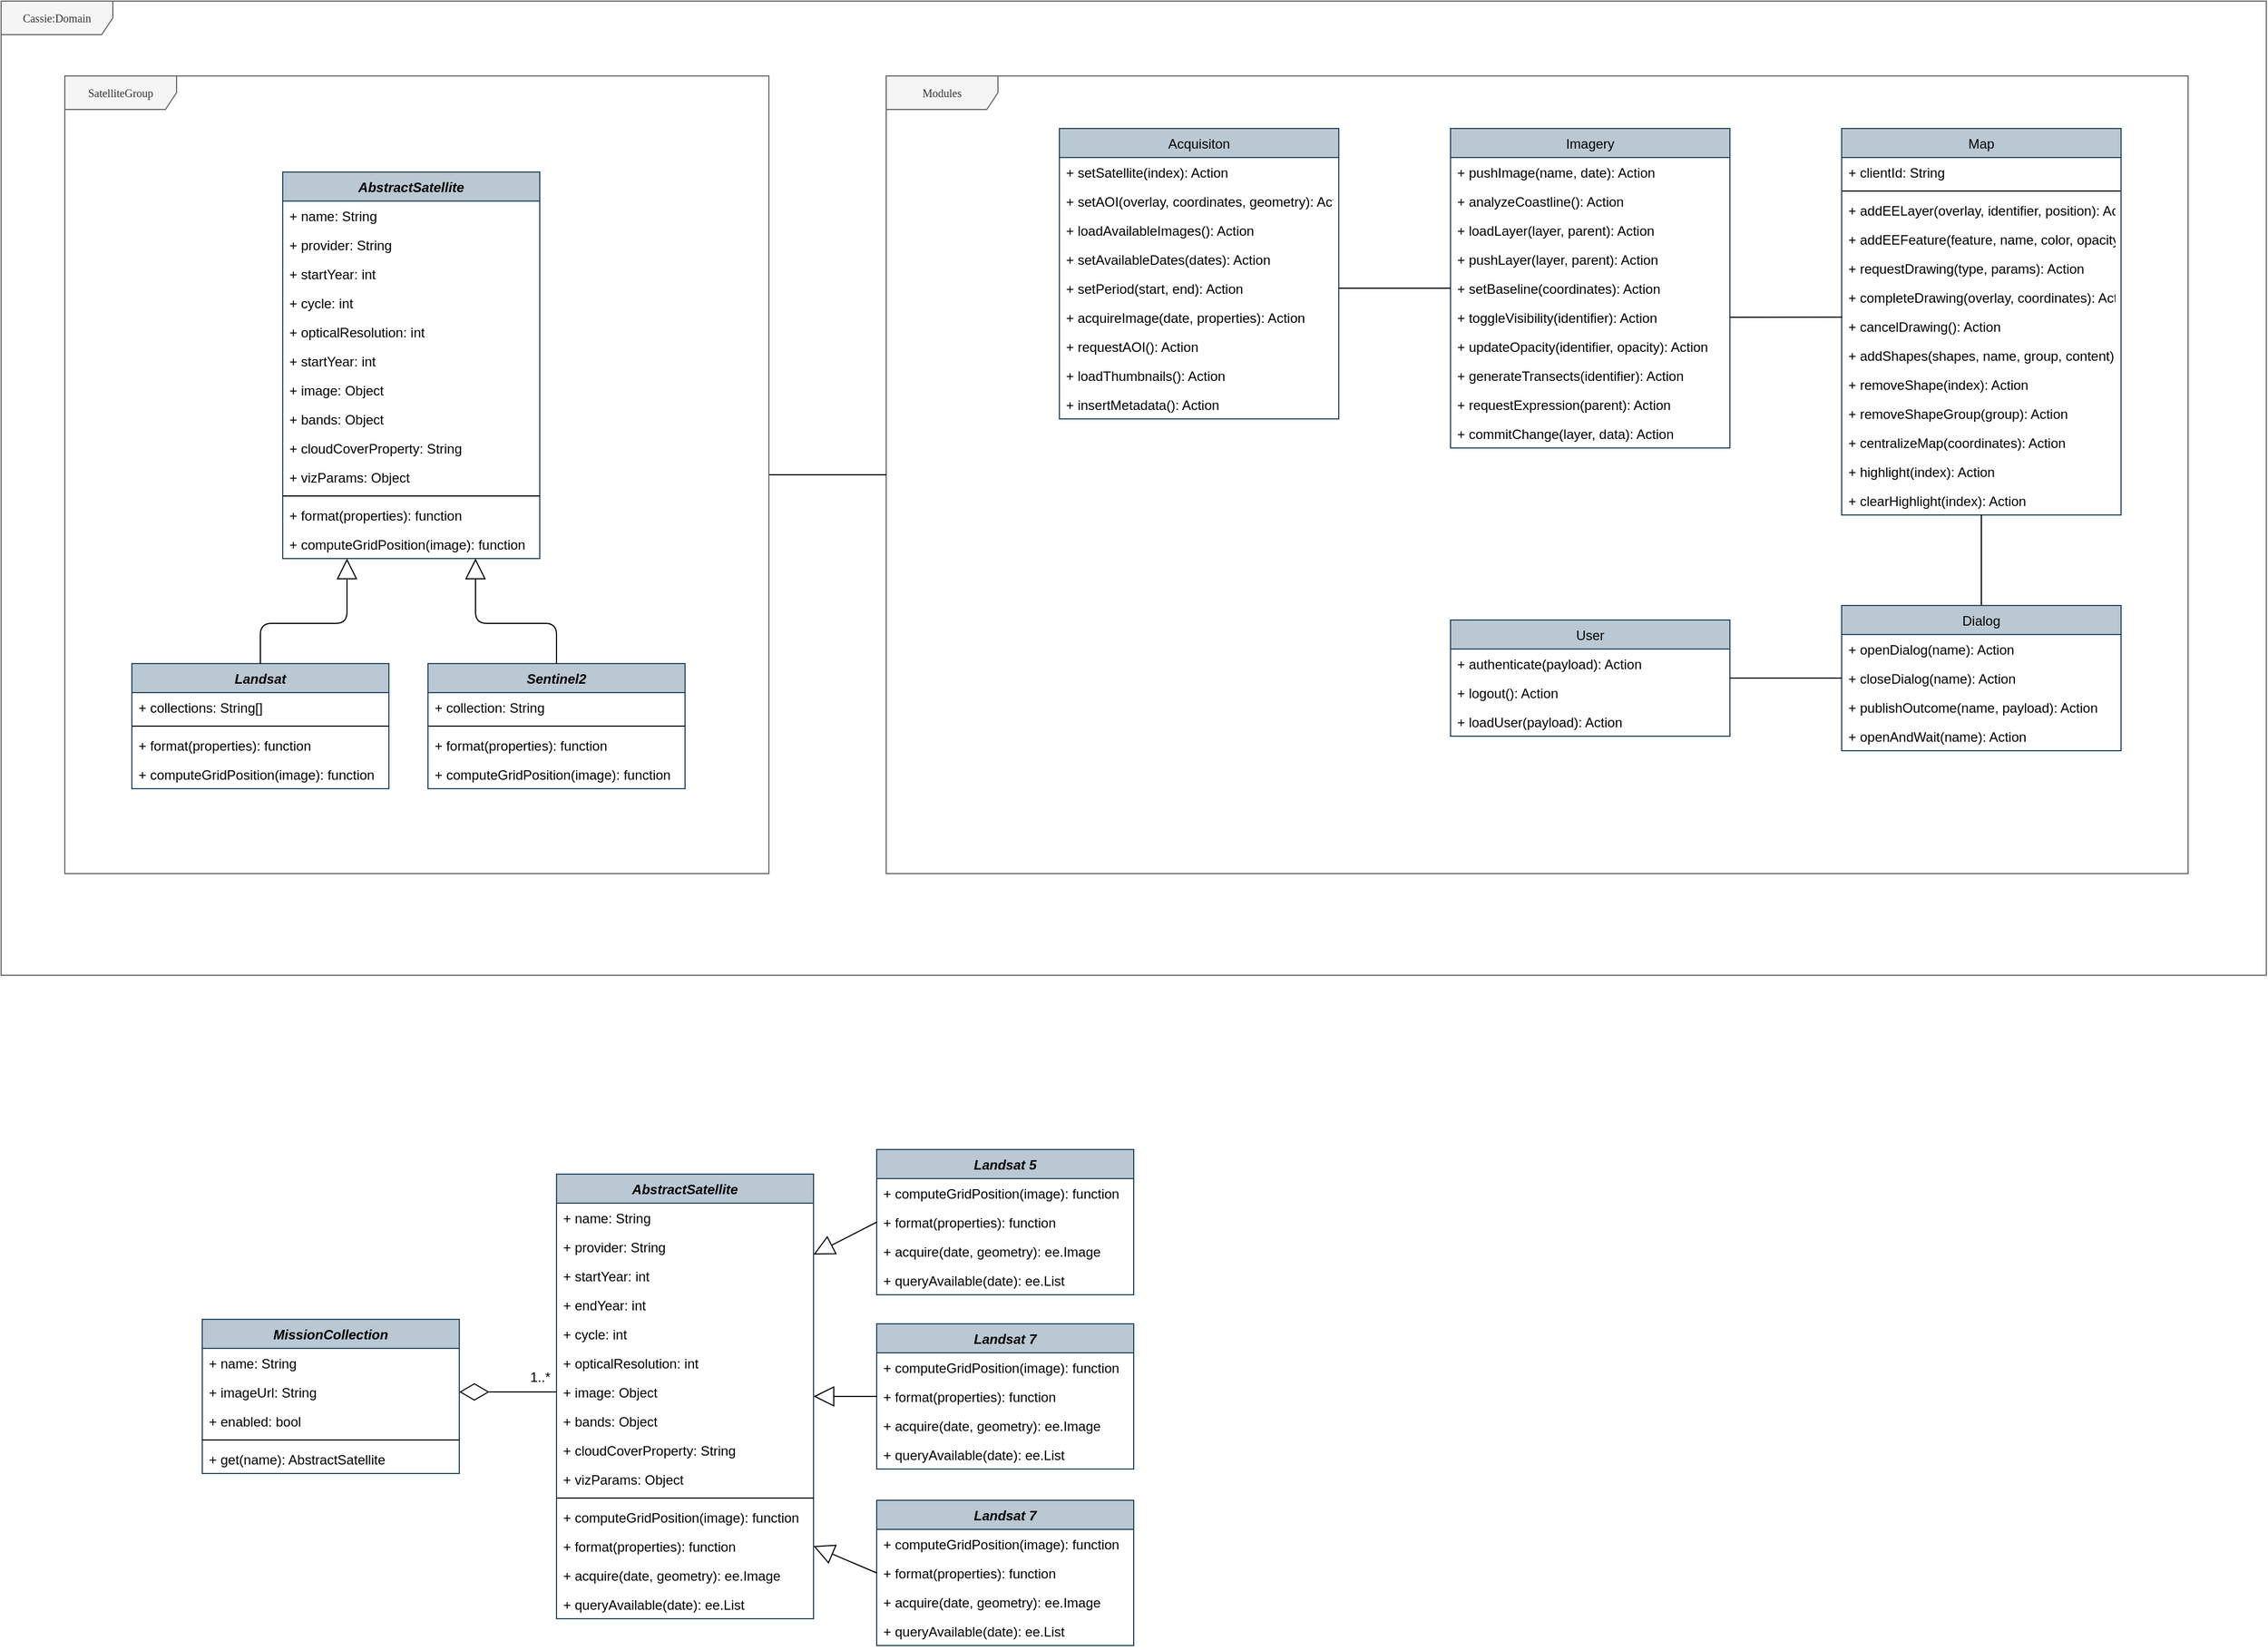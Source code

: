 <mxfile version="12.3.3" type="device" pages="1"><diagram name="uml-domain" id="c4acf3e9-155e-7222-9cf6-157b1a14988f"><mxGraphModel dx="-180" dy="1270" grid="1" gridSize="10" guides="1" tooltips="1" connect="1" arrows="1" fold="1" page="1" pageScale="1" pageWidth="850" pageHeight="1100" background="#ffffff" math="0" shadow="0"><root><mxCell id="0"/><mxCell id="1" parent="0"/><mxCell id="HYI2jLjTxp9e-3nS4JoT-116" value="Cassie:Domain" style="shape=umlFrame;whiteSpace=wrap;html=1;rounded=0;shadow=0;comic=0;labelBackgroundColor=none;strokeColor=#666666;strokeWidth=1;fillColor=#f5f5f5;fontFamily=Verdana;fontSize=10;align=center;width=100;height=30;fontColor=#333333;" parent="1" vertex="1"><mxGeometry x="2580" y="38" width="2027" height="872" as="geometry"/></mxCell><mxCell id="HYI2jLjTxp9e-3nS4JoT-108" value="Modules" style="shape=umlFrame;whiteSpace=wrap;html=1;rounded=0;shadow=0;comic=0;labelBackgroundColor=none;strokeColor=#666666;strokeWidth=1;fillColor=#f5f5f5;fontFamily=Verdana;fontSize=10;fontColor=#333333;align=center;width=100;height=30;" parent="1" vertex="1"><mxGeometry x="3372" y="105" width="1165" height="714" as="geometry"/></mxCell><mxCell id="HYI2jLjTxp9e-3nS4JoT-114" style="edgeStyle=none;rounded=0;orthogonalLoop=1;jettySize=auto;html=1;endArrow=none;endFill=0;" parent="1" source="17acba5748e5396b-1" target="HYI2jLjTxp9e-3nS4JoT-108" edge="1"><mxGeometry relative="1" as="geometry"/></mxCell><mxCell id="17acba5748e5396b-1" value="SatelliteGroup" style="shape=umlFrame;whiteSpace=wrap;html=1;rounded=0;shadow=0;comic=0;labelBackgroundColor=none;strokeColor=#666666;strokeWidth=1;fillColor=#f5f5f5;fontFamily=Verdana;fontSize=10;fontColor=#333333;align=center;width=100;height=30;" parent="1" vertex="1"><mxGeometry x="2637" y="105" width="630" height="714" as="geometry"/></mxCell><mxCell id="HYI2jLjTxp9e-3nS4JoT-1" value="AbstractSatellite" style="swimlane;fontStyle=3;align=center;verticalAlign=top;childLayout=stackLayout;horizontal=1;startSize=26;horizontalStack=0;resizeParent=1;resizeParentMax=0;resizeLast=0;collapsible=1;marginBottom=0;fillColor=#bac8d3;strokeColor=#23445d;" parent="1" vertex="1"><mxGeometry x="2832" y="191" width="230" height="346" as="geometry"/></mxCell><mxCell id="HYI2jLjTxp9e-3nS4JoT-2" value="+ name: String" style="text;strokeColor=none;fillColor=none;align=left;verticalAlign=top;spacingLeft=4;spacingRight=4;overflow=hidden;rotatable=0;points=[[0,0.5],[1,0.5]];portConstraint=eastwest;" parent="HYI2jLjTxp9e-3nS4JoT-1" vertex="1"><mxGeometry y="26" width="230" height="26" as="geometry"/></mxCell><mxCell id="HYI2jLjTxp9e-3nS4JoT-6" value="+ provider: String" style="text;strokeColor=none;fillColor=none;align=left;verticalAlign=top;spacingLeft=4;spacingRight=4;overflow=hidden;rotatable=0;points=[[0,0.5],[1,0.5]];portConstraint=eastwest;" parent="HYI2jLjTxp9e-3nS4JoT-1" vertex="1"><mxGeometry y="52" width="230" height="26" as="geometry"/></mxCell><mxCell id="HYI2jLjTxp9e-3nS4JoT-10" value="+ startYear: int" style="text;strokeColor=none;fillColor=none;align=left;verticalAlign=top;spacingLeft=4;spacingRight=4;overflow=hidden;rotatable=0;points=[[0,0.5],[1,0.5]];portConstraint=eastwest;" parent="HYI2jLjTxp9e-3nS4JoT-1" vertex="1"><mxGeometry y="78" width="230" height="26" as="geometry"/></mxCell><mxCell id="HYI2jLjTxp9e-3nS4JoT-8" value="+ cycle: int" style="text;strokeColor=none;fillColor=none;align=left;verticalAlign=top;spacingLeft=4;spacingRight=4;overflow=hidden;rotatable=0;points=[[0,0.5],[1,0.5]];portConstraint=eastwest;" parent="HYI2jLjTxp9e-3nS4JoT-1" vertex="1"><mxGeometry y="104" width="230" height="26" as="geometry"/></mxCell><mxCell id="HYI2jLjTxp9e-3nS4JoT-9" value="+ opticalResolution: int" style="text;strokeColor=none;fillColor=none;align=left;verticalAlign=top;spacingLeft=4;spacingRight=4;overflow=hidden;rotatable=0;points=[[0,0.5],[1,0.5]];portConstraint=eastwest;" parent="HYI2jLjTxp9e-3nS4JoT-1" vertex="1"><mxGeometry y="130" width="230" height="26" as="geometry"/></mxCell><mxCell id="HYI2jLjTxp9e-3nS4JoT-11" value="+ startYear: int" style="text;strokeColor=none;fillColor=none;align=left;verticalAlign=top;spacingLeft=4;spacingRight=4;overflow=hidden;rotatable=0;points=[[0,0.5],[1,0.5]];portConstraint=eastwest;" parent="HYI2jLjTxp9e-3nS4JoT-1" vertex="1"><mxGeometry y="156" width="230" height="26" as="geometry"/></mxCell><mxCell id="HYI2jLjTxp9e-3nS4JoT-12" value="+ image: Object" style="text;strokeColor=none;fillColor=none;align=left;verticalAlign=top;spacingLeft=4;spacingRight=4;overflow=hidden;rotatable=0;points=[[0,0.5],[1,0.5]];portConstraint=eastwest;" parent="HYI2jLjTxp9e-3nS4JoT-1" vertex="1"><mxGeometry y="182" width="230" height="26" as="geometry"/></mxCell><mxCell id="HYI2jLjTxp9e-3nS4JoT-13" value="+ bands: Object" style="text;strokeColor=none;fillColor=none;align=left;verticalAlign=top;spacingLeft=4;spacingRight=4;overflow=hidden;rotatable=0;points=[[0,0.5],[1,0.5]];portConstraint=eastwest;" parent="HYI2jLjTxp9e-3nS4JoT-1" vertex="1"><mxGeometry y="208" width="230" height="26" as="geometry"/></mxCell><mxCell id="HYI2jLjTxp9e-3nS4JoT-14" value="+ cloudCoverProperty: String" style="text;strokeColor=none;fillColor=none;align=left;verticalAlign=top;spacingLeft=4;spacingRight=4;overflow=hidden;rotatable=0;points=[[0,0.5],[1,0.5]];portConstraint=eastwest;" parent="HYI2jLjTxp9e-3nS4JoT-1" vertex="1"><mxGeometry y="234" width="230" height="26" as="geometry"/></mxCell><mxCell id="HYI2jLjTxp9e-3nS4JoT-15" value="+ vizParams: Object" style="text;strokeColor=none;fillColor=none;align=left;verticalAlign=top;spacingLeft=4;spacingRight=4;overflow=hidden;rotatable=0;points=[[0,0.5],[1,0.5]];portConstraint=eastwest;" parent="HYI2jLjTxp9e-3nS4JoT-1" vertex="1"><mxGeometry y="260" width="230" height="26" as="geometry"/></mxCell><mxCell id="HYI2jLjTxp9e-3nS4JoT-29" value="" style="line;strokeWidth=1;fillColor=none;align=left;verticalAlign=middle;spacingTop=-1;spacingLeft=3;spacingRight=3;rotatable=0;labelPosition=right;points=[];portConstraint=eastwest;" parent="HYI2jLjTxp9e-3nS4JoT-1" vertex="1"><mxGeometry y="286" width="230" height="8" as="geometry"/></mxCell><mxCell id="HYI2jLjTxp9e-3nS4JoT-30" value="+ format(properties): function" style="text;strokeColor=none;fillColor=none;align=left;verticalAlign=top;spacingLeft=4;spacingRight=4;overflow=hidden;rotatable=0;points=[[0,0.5],[1,0.5]];portConstraint=eastwest;" parent="HYI2jLjTxp9e-3nS4JoT-1" vertex="1"><mxGeometry y="294" width="230" height="26" as="geometry"/></mxCell><mxCell id="HYI2jLjTxp9e-3nS4JoT-31" value="+ computeGridPosition(image): function" style="text;strokeColor=none;fillColor=none;align=left;verticalAlign=top;spacingLeft=4;spacingRight=4;overflow=hidden;rotatable=0;points=[[0,0.5],[1,0.5]];portConstraint=eastwest;" parent="HYI2jLjTxp9e-3nS4JoT-1" vertex="1"><mxGeometry y="320" width="230" height="26" as="geometry"/></mxCell><mxCell id="HYI2jLjTxp9e-3nS4JoT-32" value="Sentinel2" style="swimlane;fontStyle=3;align=center;verticalAlign=top;childLayout=stackLayout;horizontal=1;startSize=26;horizontalStack=0;resizeParent=1;resizeParentMax=0;resizeLast=0;collapsible=1;marginBottom=0;fillColor=#bac8d3;strokeColor=#23445d;" parent="1" vertex="1"><mxGeometry x="2962" y="631" width="230" height="112" as="geometry"/></mxCell><mxCell id="HYI2jLjTxp9e-3nS4JoT-33" value="+ collection: String" style="text;strokeColor=none;fillColor=none;align=left;verticalAlign=top;spacingLeft=4;spacingRight=4;overflow=hidden;rotatable=0;points=[[0,0.5],[1,0.5]];portConstraint=eastwest;" parent="HYI2jLjTxp9e-3nS4JoT-32" vertex="1"><mxGeometry y="26" width="230" height="26" as="geometry"/></mxCell><mxCell id="HYI2jLjTxp9e-3nS4JoT-43" value="" style="line;strokeWidth=1;fillColor=none;align=left;verticalAlign=middle;spacingTop=-1;spacingLeft=3;spacingRight=3;rotatable=0;labelPosition=right;points=[];portConstraint=eastwest;" parent="HYI2jLjTxp9e-3nS4JoT-32" vertex="1"><mxGeometry y="52" width="230" height="8" as="geometry"/></mxCell><mxCell id="HYI2jLjTxp9e-3nS4JoT-44" value="+ format(properties): function" style="text;strokeColor=none;fillColor=none;align=left;verticalAlign=top;spacingLeft=4;spacingRight=4;overflow=hidden;rotatable=0;points=[[0,0.5],[1,0.5]];portConstraint=eastwest;" parent="HYI2jLjTxp9e-3nS4JoT-32" vertex="1"><mxGeometry y="60" width="230" height="26" as="geometry"/></mxCell><mxCell id="HYI2jLjTxp9e-3nS4JoT-45" value="+ computeGridPosition(image): function" style="text;strokeColor=none;fillColor=none;align=left;verticalAlign=top;spacingLeft=4;spacingRight=4;overflow=hidden;rotatable=0;points=[[0,0.5],[1,0.5]];portConstraint=eastwest;" parent="HYI2jLjTxp9e-3nS4JoT-32" vertex="1"><mxGeometry y="86" width="230" height="26" as="geometry"/></mxCell><mxCell id="HYI2jLjTxp9e-3nS4JoT-46" value="Landsat" style="swimlane;fontStyle=3;align=center;verticalAlign=top;childLayout=stackLayout;horizontal=1;startSize=26;horizontalStack=0;resizeParent=1;resizeParentMax=0;resizeLast=0;collapsible=1;marginBottom=0;fillColor=#bac8d3;strokeColor=#23445d;" parent="1" vertex="1"><mxGeometry x="2697" y="631" width="230" height="112" as="geometry"/></mxCell><mxCell id="HYI2jLjTxp9e-3nS4JoT-47" value="+ collections: String[]" style="text;strokeColor=none;fillColor=none;align=left;verticalAlign=top;spacingLeft=4;spacingRight=4;overflow=hidden;rotatable=0;points=[[0,0.5],[1,0.5]];portConstraint=eastwest;" parent="HYI2jLjTxp9e-3nS4JoT-46" vertex="1"><mxGeometry y="26" width="230" height="26" as="geometry"/></mxCell><mxCell id="HYI2jLjTxp9e-3nS4JoT-48" value="" style="line;strokeWidth=1;fillColor=none;align=left;verticalAlign=middle;spacingTop=-1;spacingLeft=3;spacingRight=3;rotatable=0;labelPosition=right;points=[];portConstraint=eastwest;" parent="HYI2jLjTxp9e-3nS4JoT-46" vertex="1"><mxGeometry y="52" width="230" height="8" as="geometry"/></mxCell><mxCell id="HYI2jLjTxp9e-3nS4JoT-49" value="+ format(properties): function" style="text;strokeColor=none;fillColor=none;align=left;verticalAlign=top;spacingLeft=4;spacingRight=4;overflow=hidden;rotatable=0;points=[[0,0.5],[1,0.5]];portConstraint=eastwest;" parent="HYI2jLjTxp9e-3nS4JoT-46" vertex="1"><mxGeometry y="60" width="230" height="26" as="geometry"/></mxCell><mxCell id="HYI2jLjTxp9e-3nS4JoT-50" value="+ computeGridPosition(image): function" style="text;strokeColor=none;fillColor=none;align=left;verticalAlign=top;spacingLeft=4;spacingRight=4;overflow=hidden;rotatable=0;points=[[0,0.5],[1,0.5]];portConstraint=eastwest;" parent="HYI2jLjTxp9e-3nS4JoT-46" vertex="1"><mxGeometry y="86" width="230" height="26" as="geometry"/></mxCell><mxCell id="HYI2jLjTxp9e-3nS4JoT-52" value="" style="endArrow=block;endSize=16;endFill=0;html=1;exitX=0.5;exitY=0;exitDx=0;exitDy=0;entryX=0.25;entryY=1;entryDx=0;entryDy=0;edgeStyle=orthogonalEdgeStyle;" parent="1" source="HYI2jLjTxp9e-3nS4JoT-46" target="HYI2jLjTxp9e-3nS4JoT-1" edge="1"><mxGeometry width="160" relative="1" as="geometry"><mxPoint x="2832" y="589.5" as="sourcePoint"/><mxPoint x="2902" y="555" as="targetPoint"/><Array as="points"><mxPoint x="2812" y="595"/><mxPoint x="2889" y="595"/></Array></mxGeometry></mxCell><mxCell id="HYI2jLjTxp9e-3nS4JoT-53" value="" style="endArrow=block;endSize=16;endFill=0;html=1;edgeStyle=orthogonalEdgeStyle;exitX=0.5;exitY=0;exitDx=0;exitDy=0;entryX=0.75;entryY=1;entryDx=0;entryDy=0;" parent="1" source="HYI2jLjTxp9e-3nS4JoT-32" target="HYI2jLjTxp9e-3nS4JoT-1" edge="1"><mxGeometry width="160" relative="1" as="geometry"><mxPoint x="3052.19" y="630.569" as="sourcePoint"/><mxPoint x="2992" y="545" as="targetPoint"/><Array as="points"><mxPoint x="3077" y="595"/><mxPoint x="3005" y="595"/></Array></mxGeometry></mxCell><mxCell id="HYI2jLjTxp9e-3nS4JoT-54" value="Acquisiton" style="swimlane;fontStyle=0;childLayout=stackLayout;horizontal=1;startSize=26;fillColor=#bac8d3;horizontalStack=0;resizeParent=1;resizeParentMax=0;resizeLast=0;collapsible=1;marginBottom=0;strokeColor=#23445d;" parent="1" vertex="1"><mxGeometry x="3527" y="152" width="250" height="260" as="geometry"/></mxCell><mxCell id="HYI2jLjTxp9e-3nS4JoT-55" value="+ setSatellite(index): Action" style="text;strokeColor=none;fillColor=none;align=left;verticalAlign=top;spacingLeft=4;spacingRight=4;overflow=hidden;rotatable=0;points=[[0,0.5],[1,0.5]];portConstraint=eastwest;" parent="HYI2jLjTxp9e-3nS4JoT-54" vertex="1"><mxGeometry y="26" width="250" height="26" as="geometry"/></mxCell><mxCell id="HYI2jLjTxp9e-3nS4JoT-58" value="+ setAOI(overlay, coordinates, geometry): Action" style="text;strokeColor=none;fillColor=none;align=left;verticalAlign=top;spacingLeft=4;spacingRight=4;overflow=hidden;rotatable=0;points=[[0,0.5],[1,0.5]];portConstraint=eastwest;" parent="HYI2jLjTxp9e-3nS4JoT-54" vertex="1"><mxGeometry y="52" width="250" height="26" as="geometry"/></mxCell><mxCell id="HYI2jLjTxp9e-3nS4JoT-59" value="+ loadAvailableImages(): Action" style="text;strokeColor=none;fillColor=none;align=left;verticalAlign=top;spacingLeft=4;spacingRight=4;overflow=hidden;rotatable=0;points=[[0,0.5],[1,0.5]];portConstraint=eastwest;" parent="HYI2jLjTxp9e-3nS4JoT-54" vertex="1"><mxGeometry y="78" width="250" height="26" as="geometry"/></mxCell><mxCell id="HYI2jLjTxp9e-3nS4JoT-60" value="+ setAvailableDates(dates): Action" style="text;strokeColor=none;fillColor=none;align=left;verticalAlign=top;spacingLeft=4;spacingRight=4;overflow=hidden;rotatable=0;points=[[0,0.5],[1,0.5]];portConstraint=eastwest;" parent="HYI2jLjTxp9e-3nS4JoT-54" vertex="1"><mxGeometry y="104" width="250" height="26" as="geometry"/></mxCell><mxCell id="HYI2jLjTxp9e-3nS4JoT-61" value="+ setPeriod(start, end): Action" style="text;strokeColor=none;fillColor=none;align=left;verticalAlign=top;spacingLeft=4;spacingRight=4;overflow=hidden;rotatable=0;points=[[0,0.5],[1,0.5]];portConstraint=eastwest;" parent="HYI2jLjTxp9e-3nS4JoT-54" vertex="1"><mxGeometry y="130" width="250" height="26" as="geometry"/></mxCell><mxCell id="HYI2jLjTxp9e-3nS4JoT-62" value="+ acquireImage(date, properties): Action" style="text;strokeColor=none;fillColor=none;align=left;verticalAlign=top;spacingLeft=4;spacingRight=4;overflow=hidden;rotatable=0;points=[[0,0.5],[1,0.5]];portConstraint=eastwest;" parent="HYI2jLjTxp9e-3nS4JoT-54" vertex="1"><mxGeometry y="156" width="250" height="26" as="geometry"/></mxCell><mxCell id="HYI2jLjTxp9e-3nS4JoT-63" value="+ requestAOI(): Action" style="text;strokeColor=none;fillColor=none;align=left;verticalAlign=top;spacingLeft=4;spacingRight=4;overflow=hidden;rotatable=0;points=[[0,0.5],[1,0.5]];portConstraint=eastwest;" parent="HYI2jLjTxp9e-3nS4JoT-54" vertex="1"><mxGeometry y="182" width="250" height="26" as="geometry"/></mxCell><mxCell id="HYI2jLjTxp9e-3nS4JoT-64" value="+ loadThumbnails(): Action" style="text;strokeColor=none;fillColor=none;align=left;verticalAlign=top;spacingLeft=4;spacingRight=4;overflow=hidden;rotatable=0;points=[[0,0.5],[1,0.5]];portConstraint=eastwest;" parent="HYI2jLjTxp9e-3nS4JoT-54" vertex="1"><mxGeometry y="208" width="250" height="26" as="geometry"/></mxCell><mxCell id="HYI2jLjTxp9e-3nS4JoT-65" value="+ insertMetadata(): Action" style="text;strokeColor=none;fillColor=none;align=left;verticalAlign=top;spacingLeft=4;spacingRight=4;overflow=hidden;rotatable=0;points=[[0,0.5],[1,0.5]];portConstraint=eastwest;" parent="HYI2jLjTxp9e-3nS4JoT-54" vertex="1"><mxGeometry y="234" width="250" height="26" as="geometry"/></mxCell><mxCell id="HYI2jLjTxp9e-3nS4JoT-66" value="Imagery" style="swimlane;fontStyle=0;childLayout=stackLayout;horizontal=1;startSize=26;fillColor=#bac8d3;horizontalStack=0;resizeParent=1;resizeParentMax=0;resizeLast=0;collapsible=1;marginBottom=0;strokeColor=#23445d;" parent="1" vertex="1"><mxGeometry x="3877" y="152" width="250" height="286" as="geometry"/></mxCell><mxCell id="HYI2jLjTxp9e-3nS4JoT-67" value="+ pushImage(name, date): Action" style="text;strokeColor=none;fillColor=none;align=left;verticalAlign=top;spacingLeft=4;spacingRight=4;overflow=hidden;rotatable=0;points=[[0,0.5],[1,0.5]];portConstraint=eastwest;" parent="HYI2jLjTxp9e-3nS4JoT-66" vertex="1"><mxGeometry y="26" width="250" height="26" as="geometry"/></mxCell><mxCell id="HYI2jLjTxp9e-3nS4JoT-68" value="+ analyzeCoastline(): Action" style="text;strokeColor=none;fillColor=none;align=left;verticalAlign=top;spacingLeft=4;spacingRight=4;overflow=hidden;rotatable=0;points=[[0,0.5],[1,0.5]];portConstraint=eastwest;" parent="HYI2jLjTxp9e-3nS4JoT-66" vertex="1"><mxGeometry y="52" width="250" height="26" as="geometry"/></mxCell><mxCell id="HYI2jLjTxp9e-3nS4JoT-69" value="+ loadLayer(layer, parent): Action" style="text;strokeColor=none;fillColor=none;align=left;verticalAlign=top;spacingLeft=4;spacingRight=4;overflow=hidden;rotatable=0;points=[[0,0.5],[1,0.5]];portConstraint=eastwest;" parent="HYI2jLjTxp9e-3nS4JoT-66" vertex="1"><mxGeometry y="78" width="250" height="26" as="geometry"/></mxCell><mxCell id="HYI2jLjTxp9e-3nS4JoT-70" value="+ pushLayer(layer, parent): Action" style="text;strokeColor=none;fillColor=none;align=left;verticalAlign=top;spacingLeft=4;spacingRight=4;overflow=hidden;rotatable=0;points=[[0,0.5],[1,0.5]];portConstraint=eastwest;" parent="HYI2jLjTxp9e-3nS4JoT-66" vertex="1"><mxGeometry y="104" width="250" height="26" as="geometry"/></mxCell><mxCell id="HYI2jLjTxp9e-3nS4JoT-71" value="+ setBaseline(coordinates): Action" style="text;strokeColor=none;fillColor=none;align=left;verticalAlign=top;spacingLeft=4;spacingRight=4;overflow=hidden;rotatable=0;points=[[0,0.5],[1,0.5]];portConstraint=eastwest;" parent="HYI2jLjTxp9e-3nS4JoT-66" vertex="1"><mxGeometry y="130" width="250" height="26" as="geometry"/></mxCell><mxCell id="HYI2jLjTxp9e-3nS4JoT-72" value="+ toggleVisibility(identifier): Action" style="text;strokeColor=none;fillColor=none;align=left;verticalAlign=top;spacingLeft=4;spacingRight=4;overflow=hidden;rotatable=0;points=[[0,0.5],[1,0.5]];portConstraint=eastwest;" parent="HYI2jLjTxp9e-3nS4JoT-66" vertex="1"><mxGeometry y="156" width="250" height="26" as="geometry"/></mxCell><mxCell id="HYI2jLjTxp9e-3nS4JoT-73" value="+ updateOpacity(identifier, opacity): Action" style="text;strokeColor=none;fillColor=none;align=left;verticalAlign=top;spacingLeft=4;spacingRight=4;overflow=hidden;rotatable=0;points=[[0,0.5],[1,0.5]];portConstraint=eastwest;" parent="HYI2jLjTxp9e-3nS4JoT-66" vertex="1"><mxGeometry y="182" width="250" height="26" as="geometry"/></mxCell><mxCell id="HYI2jLjTxp9e-3nS4JoT-74" value="+ generateTransects(identifier): Action" style="text;strokeColor=none;fillColor=none;align=left;verticalAlign=top;spacingLeft=4;spacingRight=4;overflow=hidden;rotatable=0;points=[[0,0.5],[1,0.5]];portConstraint=eastwest;" parent="HYI2jLjTxp9e-3nS4JoT-66" vertex="1"><mxGeometry y="208" width="250" height="26" as="geometry"/></mxCell><mxCell id="HYI2jLjTxp9e-3nS4JoT-75" value="+ requestExpression(parent): Action" style="text;strokeColor=none;fillColor=none;align=left;verticalAlign=top;spacingLeft=4;spacingRight=4;overflow=hidden;rotatable=0;points=[[0,0.5],[1,0.5]];portConstraint=eastwest;" parent="HYI2jLjTxp9e-3nS4JoT-66" vertex="1"><mxGeometry y="234" width="250" height="26" as="geometry"/></mxCell><mxCell id="HYI2jLjTxp9e-3nS4JoT-76" value="+ commitChange(layer, data): Action" style="text;strokeColor=none;fillColor=none;align=left;verticalAlign=top;spacingLeft=4;spacingRight=4;overflow=hidden;rotatable=0;points=[[0,0.5],[1,0.5]];portConstraint=eastwest;" parent="HYI2jLjTxp9e-3nS4JoT-66" vertex="1"><mxGeometry y="260" width="250" height="26" as="geometry"/></mxCell><mxCell id="HYI2jLjTxp9e-3nS4JoT-78" value="Map" style="swimlane;fontStyle=0;childLayout=stackLayout;horizontal=1;startSize=26;fillColor=#bac8d3;horizontalStack=0;resizeParent=1;resizeParentMax=0;resizeLast=0;collapsible=1;marginBottom=0;strokeColor=#23445d;" parent="1" vertex="1"><mxGeometry x="4227" y="152" width="250" height="346" as="geometry"/></mxCell><mxCell id="HYI2jLjTxp9e-3nS4JoT-90" value="+ clientId: String" style="text;strokeColor=none;fillColor=none;align=left;verticalAlign=top;spacingLeft=4;spacingRight=4;overflow=hidden;rotatable=0;points=[[0,0.5],[1,0.5]];portConstraint=eastwest;" parent="HYI2jLjTxp9e-3nS4JoT-78" vertex="1"><mxGeometry y="26" width="250" height="26" as="geometry"/></mxCell><mxCell id="HYI2jLjTxp9e-3nS4JoT-91" value="" style="line;strokeWidth=1;fillColor=none;align=left;verticalAlign=middle;spacingTop=-1;spacingLeft=3;spacingRight=3;rotatable=0;labelPosition=right;points=[];portConstraint=eastwest;" parent="HYI2jLjTxp9e-3nS4JoT-78" vertex="1"><mxGeometry y="52" width="250" height="8" as="geometry"/></mxCell><mxCell id="HYI2jLjTxp9e-3nS4JoT-79" value="+ addEELayer(overlay, identifier, position): Action" style="text;strokeColor=none;fillColor=none;align=left;verticalAlign=top;spacingLeft=4;spacingRight=4;overflow=hidden;rotatable=0;points=[[0,0.5],[1,0.5]];portConstraint=eastwest;" parent="HYI2jLjTxp9e-3nS4JoT-78" vertex="1"><mxGeometry y="60" width="250" height="26" as="geometry"/></mxCell><mxCell id="HYI2jLjTxp9e-3nS4JoT-80" value="+ addEEFeature(feature, name, color, opacity, group): Action" style="text;strokeColor=none;fillColor=none;align=left;verticalAlign=top;spacingLeft=4;spacingRight=4;overflow=hidden;rotatable=0;points=[[0,0.5],[1,0.5]];portConstraint=eastwest;" parent="HYI2jLjTxp9e-3nS4JoT-78" vertex="1"><mxGeometry y="86" width="250" height="26" as="geometry"/></mxCell><mxCell id="HYI2jLjTxp9e-3nS4JoT-81" value="+ requestDrawing(type, params): Action" style="text;strokeColor=none;fillColor=none;align=left;verticalAlign=top;spacingLeft=4;spacingRight=4;overflow=hidden;rotatable=0;points=[[0,0.5],[1,0.5]];portConstraint=eastwest;" parent="HYI2jLjTxp9e-3nS4JoT-78" vertex="1"><mxGeometry y="112" width="250" height="26" as="geometry"/></mxCell><mxCell id="HYI2jLjTxp9e-3nS4JoT-82" value="+ completeDrawing(overlay, coordinates): Action" style="text;strokeColor=none;fillColor=none;align=left;verticalAlign=top;spacingLeft=4;spacingRight=4;overflow=hidden;rotatable=0;points=[[0,0.5],[1,0.5]];portConstraint=eastwest;" parent="HYI2jLjTxp9e-3nS4JoT-78" vertex="1"><mxGeometry y="138" width="250" height="26" as="geometry"/></mxCell><mxCell id="HYI2jLjTxp9e-3nS4JoT-83" value="+ cancelDrawing(): Action" style="text;strokeColor=none;fillColor=none;align=left;verticalAlign=top;spacingLeft=4;spacingRight=4;overflow=hidden;rotatable=0;points=[[0,0.5],[1,0.5]];portConstraint=eastwest;" parent="HYI2jLjTxp9e-3nS4JoT-78" vertex="1"><mxGeometry y="164" width="250" height="26" as="geometry"/></mxCell><mxCell id="HYI2jLjTxp9e-3nS4JoT-84" value="+ addShapes(shapes, name, group, content): Action" style="text;strokeColor=none;fillColor=none;align=left;verticalAlign=top;spacingLeft=4;spacingRight=4;overflow=hidden;rotatable=0;points=[[0,0.5],[1,0.5]];portConstraint=eastwest;" parent="HYI2jLjTxp9e-3nS4JoT-78" vertex="1"><mxGeometry y="190" width="250" height="26" as="geometry"/></mxCell><mxCell id="HYI2jLjTxp9e-3nS4JoT-86" value="+ removeShape(index): Action" style="text;strokeColor=none;fillColor=none;align=left;verticalAlign=top;spacingLeft=4;spacingRight=4;overflow=hidden;rotatable=0;points=[[0,0.5],[1,0.5]];portConstraint=eastwest;" parent="HYI2jLjTxp9e-3nS4JoT-78" vertex="1"><mxGeometry y="216" width="250" height="26" as="geometry"/></mxCell><mxCell id="HYI2jLjTxp9e-3nS4JoT-85" value="+ removeShapeGroup(group): Action" style="text;strokeColor=none;fillColor=none;align=left;verticalAlign=top;spacingLeft=4;spacingRight=4;overflow=hidden;rotatable=0;points=[[0,0.5],[1,0.5]];portConstraint=eastwest;" parent="HYI2jLjTxp9e-3nS4JoT-78" vertex="1"><mxGeometry y="242" width="250" height="26" as="geometry"/></mxCell><mxCell id="HYI2jLjTxp9e-3nS4JoT-87" value="+ centralizeMap(coordinates): Action" style="text;strokeColor=none;fillColor=none;align=left;verticalAlign=top;spacingLeft=4;spacingRight=4;overflow=hidden;rotatable=0;points=[[0,0.5],[1,0.5]];portConstraint=eastwest;" parent="HYI2jLjTxp9e-3nS4JoT-78" vertex="1"><mxGeometry y="268" width="250" height="26" as="geometry"/></mxCell><mxCell id="HYI2jLjTxp9e-3nS4JoT-88" value="+ highlight(index): Action" style="text;strokeColor=none;fillColor=none;align=left;verticalAlign=top;spacingLeft=4;spacingRight=4;overflow=hidden;rotatable=0;points=[[0,0.5],[1,0.5]];portConstraint=eastwest;" parent="HYI2jLjTxp9e-3nS4JoT-78" vertex="1"><mxGeometry y="294" width="250" height="26" as="geometry"/></mxCell><mxCell id="HYI2jLjTxp9e-3nS4JoT-89" value="+ clearHighlight(index): Action" style="text;strokeColor=none;fillColor=none;align=left;verticalAlign=top;spacingLeft=4;spacingRight=4;overflow=hidden;rotatable=0;points=[[0,0.5],[1,0.5]];portConstraint=eastwest;" parent="HYI2jLjTxp9e-3nS4JoT-78" vertex="1"><mxGeometry y="320" width="250" height="26" as="geometry"/></mxCell><mxCell id="HYI2jLjTxp9e-3nS4JoT-92" value="User" style="swimlane;fontStyle=0;childLayout=stackLayout;horizontal=1;startSize=26;fillColor=#bac8d3;horizontalStack=0;resizeParent=1;resizeParentMax=0;resizeLast=0;collapsible=1;marginBottom=0;strokeColor=#23445d;" parent="1" vertex="1"><mxGeometry x="3877" y="592" width="250" height="104" as="geometry"/></mxCell><mxCell id="HYI2jLjTxp9e-3nS4JoT-93" value="+ authenticate(payload): Action" style="text;strokeColor=none;fillColor=none;align=left;verticalAlign=top;spacingLeft=4;spacingRight=4;overflow=hidden;rotatable=0;points=[[0,0.5],[1,0.5]];portConstraint=eastwest;" parent="HYI2jLjTxp9e-3nS4JoT-92" vertex="1"><mxGeometry y="26" width="250" height="26" as="geometry"/></mxCell><mxCell id="HYI2jLjTxp9e-3nS4JoT-94" value="+ logout(): Action" style="text;strokeColor=none;fillColor=none;align=left;verticalAlign=top;spacingLeft=4;spacingRight=4;overflow=hidden;rotatable=0;points=[[0,0.5],[1,0.5]];portConstraint=eastwest;" parent="HYI2jLjTxp9e-3nS4JoT-92" vertex="1"><mxGeometry y="52" width="250" height="26" as="geometry"/></mxCell><mxCell id="HYI2jLjTxp9e-3nS4JoT-95" value="+ loadUser(payload): Action" style="text;strokeColor=none;fillColor=none;align=left;verticalAlign=top;spacingLeft=4;spacingRight=4;overflow=hidden;rotatable=0;points=[[0,0.5],[1,0.5]];portConstraint=eastwest;" parent="HYI2jLjTxp9e-3nS4JoT-92" vertex="1"><mxGeometry y="78" width="250" height="26" as="geometry"/></mxCell><mxCell id="HYI2jLjTxp9e-3nS4JoT-113" style="edgeStyle=none;rounded=0;orthogonalLoop=1;jettySize=auto;html=1;exitX=0.5;exitY=0;exitDx=0;exitDy=0;endArrow=none;endFill=0;" parent="1" source="HYI2jLjTxp9e-3nS4JoT-102" target="HYI2jLjTxp9e-3nS4JoT-89" edge="1"><mxGeometry relative="1" as="geometry"/></mxCell><mxCell id="HYI2jLjTxp9e-3nS4JoT-102" value="Dialog" style="swimlane;fontStyle=0;childLayout=stackLayout;horizontal=1;startSize=26;fillColor=#bac8d3;horizontalStack=0;resizeParent=1;resizeParentMax=0;resizeLast=0;collapsible=1;marginBottom=0;strokeColor=#23445d;" parent="1" vertex="1"><mxGeometry x="4227" y="579" width="250" height="130" as="geometry"/></mxCell><mxCell id="HYI2jLjTxp9e-3nS4JoT-103" value="+ openDialog(name): Action" style="text;strokeColor=none;fillColor=none;align=left;verticalAlign=top;spacingLeft=4;spacingRight=4;overflow=hidden;rotatable=0;points=[[0,0.5],[1,0.5]];portConstraint=eastwest;" parent="HYI2jLjTxp9e-3nS4JoT-102" vertex="1"><mxGeometry y="26" width="250" height="26" as="geometry"/></mxCell><mxCell id="HYI2jLjTxp9e-3nS4JoT-104" value="+ closeDialog(name): Action" style="text;strokeColor=none;fillColor=none;align=left;verticalAlign=top;spacingLeft=4;spacingRight=4;overflow=hidden;rotatable=0;points=[[0,0.5],[1,0.5]];portConstraint=eastwest;" parent="HYI2jLjTxp9e-3nS4JoT-102" vertex="1"><mxGeometry y="52" width="250" height="26" as="geometry"/></mxCell><mxCell id="HYI2jLjTxp9e-3nS4JoT-105" value="+ publishOutcome(name, payload): Action" style="text;strokeColor=none;fillColor=none;align=left;verticalAlign=top;spacingLeft=4;spacingRight=4;overflow=hidden;rotatable=0;points=[[0,0.5],[1,0.5]];portConstraint=eastwest;" parent="HYI2jLjTxp9e-3nS4JoT-102" vertex="1"><mxGeometry y="78" width="250" height="26" as="geometry"/></mxCell><mxCell id="HYI2jLjTxp9e-3nS4JoT-106" value="+ openAndWait(name): Action" style="text;strokeColor=none;fillColor=none;align=left;verticalAlign=top;spacingLeft=4;spacingRight=4;overflow=hidden;rotatable=0;points=[[0,0.5],[1,0.5]];portConstraint=eastwest;" parent="HYI2jLjTxp9e-3nS4JoT-102" vertex="1"><mxGeometry y="104" width="250" height="26" as="geometry"/></mxCell><mxCell id="HYI2jLjTxp9e-3nS4JoT-110" style="edgeStyle=orthogonalEdgeStyle;rounded=0;orthogonalLoop=1;jettySize=auto;html=1;exitX=0;exitY=0.5;exitDx=0;exitDy=0;entryX=1;entryY=0.5;entryDx=0;entryDy=0;endArrow=none;endFill=0;" parent="1" source="HYI2jLjTxp9e-3nS4JoT-71" target="HYI2jLjTxp9e-3nS4JoT-61" edge="1"><mxGeometry relative="1" as="geometry"/></mxCell><mxCell id="HYI2jLjTxp9e-3nS4JoT-111" style="rounded=0;orthogonalLoop=1;jettySize=auto;html=1;endArrow=none;endFill=0;exitX=1;exitY=0.5;exitDx=0;exitDy=0;entryX=0.002;entryY=0.189;entryDx=0;entryDy=0;entryPerimeter=0;" parent="1" source="HYI2jLjTxp9e-3nS4JoT-72" target="HYI2jLjTxp9e-3nS4JoT-83" edge="1"><mxGeometry relative="1" as="geometry"><mxPoint x="4127" y="323" as="sourcePoint"/><mxPoint x="4227" y="325" as="targetPoint"/></mxGeometry></mxCell><mxCell id="HYI2jLjTxp9e-3nS4JoT-115" style="edgeStyle=none;rounded=0;orthogonalLoop=1;jettySize=auto;html=1;exitX=0;exitY=0.5;exitDx=0;exitDy=0;entryX=1;entryY=0.5;entryDx=0;entryDy=0;endArrow=none;endFill=0;" parent="1" source="HYI2jLjTxp9e-3nS4JoT-104" target="HYI2jLjTxp9e-3nS4JoT-92" edge="1"><mxGeometry relative="1" as="geometry"/></mxCell><mxCell id="4ZYe0KEWCoUVgSgLkiF1-1" value="AbstractSatellite" style="swimlane;fontStyle=3;align=center;verticalAlign=top;childLayout=stackLayout;horizontal=1;startSize=26;horizontalStack=0;resizeParent=1;resizeParentMax=0;resizeLast=0;collapsible=1;marginBottom=0;fillColor=#bac8d3;strokeColor=#23445d;" vertex="1" parent="1"><mxGeometry x="3077" y="1088" width="230" height="398" as="geometry"/></mxCell><mxCell id="4ZYe0KEWCoUVgSgLkiF1-2" value="+ name: String" style="text;strokeColor=none;fillColor=none;align=left;verticalAlign=top;spacingLeft=4;spacingRight=4;overflow=hidden;rotatable=0;points=[[0,0.5],[1,0.5]];portConstraint=eastwest;" vertex="1" parent="4ZYe0KEWCoUVgSgLkiF1-1"><mxGeometry y="26" width="230" height="26" as="geometry"/></mxCell><mxCell id="4ZYe0KEWCoUVgSgLkiF1-3" value="+ provider: String" style="text;strokeColor=none;fillColor=none;align=left;verticalAlign=top;spacingLeft=4;spacingRight=4;overflow=hidden;rotatable=0;points=[[0,0.5],[1,0.5]];portConstraint=eastwest;" vertex="1" parent="4ZYe0KEWCoUVgSgLkiF1-1"><mxGeometry y="52" width="230" height="26" as="geometry"/></mxCell><mxCell id="4ZYe0KEWCoUVgSgLkiF1-4" value="+ startYear: int" style="text;strokeColor=none;fillColor=none;align=left;verticalAlign=top;spacingLeft=4;spacingRight=4;overflow=hidden;rotatable=0;points=[[0,0.5],[1,0.5]];portConstraint=eastwest;" vertex="1" parent="4ZYe0KEWCoUVgSgLkiF1-1"><mxGeometry y="78" width="230" height="26" as="geometry"/></mxCell><mxCell id="4ZYe0KEWCoUVgSgLkiF1-7" value="+ endYear: int" style="text;strokeColor=none;fillColor=none;align=left;verticalAlign=top;spacingLeft=4;spacingRight=4;overflow=hidden;rotatable=0;points=[[0,0.5],[1,0.5]];portConstraint=eastwest;" vertex="1" parent="4ZYe0KEWCoUVgSgLkiF1-1"><mxGeometry y="104" width="230" height="26" as="geometry"/></mxCell><mxCell id="4ZYe0KEWCoUVgSgLkiF1-5" value="+ cycle: int" style="text;strokeColor=none;fillColor=none;align=left;verticalAlign=top;spacingLeft=4;spacingRight=4;overflow=hidden;rotatable=0;points=[[0,0.5],[1,0.5]];portConstraint=eastwest;" vertex="1" parent="4ZYe0KEWCoUVgSgLkiF1-1"><mxGeometry y="130" width="230" height="26" as="geometry"/></mxCell><mxCell id="4ZYe0KEWCoUVgSgLkiF1-6" value="+ opticalResolution: int" style="text;strokeColor=none;fillColor=none;align=left;verticalAlign=top;spacingLeft=4;spacingRight=4;overflow=hidden;rotatable=0;points=[[0,0.5],[1,0.5]];portConstraint=eastwest;" vertex="1" parent="4ZYe0KEWCoUVgSgLkiF1-1"><mxGeometry y="156" width="230" height="26" as="geometry"/></mxCell><mxCell id="4ZYe0KEWCoUVgSgLkiF1-8" value="+ image: Object" style="text;strokeColor=none;fillColor=none;align=left;verticalAlign=top;spacingLeft=4;spacingRight=4;overflow=hidden;rotatable=0;points=[[0,0.5],[1,0.5]];portConstraint=eastwest;" vertex="1" parent="4ZYe0KEWCoUVgSgLkiF1-1"><mxGeometry y="182" width="230" height="26" as="geometry"/></mxCell><mxCell id="4ZYe0KEWCoUVgSgLkiF1-9" value="+ bands: Object" style="text;strokeColor=none;fillColor=none;align=left;verticalAlign=top;spacingLeft=4;spacingRight=4;overflow=hidden;rotatable=0;points=[[0,0.5],[1,0.5]];portConstraint=eastwest;" vertex="1" parent="4ZYe0KEWCoUVgSgLkiF1-1"><mxGeometry y="208" width="230" height="26" as="geometry"/></mxCell><mxCell id="4ZYe0KEWCoUVgSgLkiF1-10" value="+ cloudCoverProperty: String" style="text;strokeColor=none;fillColor=none;align=left;verticalAlign=top;spacingLeft=4;spacingRight=4;overflow=hidden;rotatable=0;points=[[0,0.5],[1,0.5]];portConstraint=eastwest;" vertex="1" parent="4ZYe0KEWCoUVgSgLkiF1-1"><mxGeometry y="234" width="230" height="26" as="geometry"/></mxCell><mxCell id="4ZYe0KEWCoUVgSgLkiF1-11" value="+ vizParams: Object" style="text;strokeColor=none;fillColor=none;align=left;verticalAlign=top;spacingLeft=4;spacingRight=4;overflow=hidden;rotatable=0;points=[[0,0.5],[1,0.5]];portConstraint=eastwest;" vertex="1" parent="4ZYe0KEWCoUVgSgLkiF1-1"><mxGeometry y="260" width="230" height="26" as="geometry"/></mxCell><mxCell id="4ZYe0KEWCoUVgSgLkiF1-12" value="" style="line;strokeWidth=1;fillColor=none;align=left;verticalAlign=middle;spacingTop=-1;spacingLeft=3;spacingRight=3;rotatable=0;labelPosition=right;points=[];portConstraint=eastwest;" vertex="1" parent="4ZYe0KEWCoUVgSgLkiF1-1"><mxGeometry y="286" width="230" height="8" as="geometry"/></mxCell><mxCell id="4ZYe0KEWCoUVgSgLkiF1-14" value="+ computeGridPosition(image): function" style="text;strokeColor=none;fillColor=none;align=left;verticalAlign=top;spacingLeft=4;spacingRight=4;overflow=hidden;rotatable=0;points=[[0,0.5],[1,0.5]];portConstraint=eastwest;" vertex="1" parent="4ZYe0KEWCoUVgSgLkiF1-1"><mxGeometry y="294" width="230" height="26" as="geometry"/></mxCell><mxCell id="4ZYe0KEWCoUVgSgLkiF1-13" value="+ format(properties): function" style="text;strokeColor=none;fillColor=none;align=left;verticalAlign=top;spacingLeft=4;spacingRight=4;overflow=hidden;rotatable=0;points=[[0,0.5],[1,0.5]];portConstraint=eastwest;" vertex="1" parent="4ZYe0KEWCoUVgSgLkiF1-1"><mxGeometry y="320" width="230" height="26" as="geometry"/></mxCell><mxCell id="4ZYe0KEWCoUVgSgLkiF1-15" value="+ acquire(date, geometry): ee.Image" style="text;strokeColor=none;fillColor=none;align=left;verticalAlign=top;spacingLeft=4;spacingRight=4;overflow=hidden;rotatable=0;points=[[0,0.5],[1,0.5]];portConstraint=eastwest;" vertex="1" parent="4ZYe0KEWCoUVgSgLkiF1-1"><mxGeometry y="346" width="230" height="26" as="geometry"/></mxCell><mxCell id="4ZYe0KEWCoUVgSgLkiF1-16" value="+ queryAvailable(date): ee.List" style="text;strokeColor=none;fillColor=none;align=left;verticalAlign=top;spacingLeft=4;spacingRight=4;overflow=hidden;rotatable=0;points=[[0,0.5],[1,0.5]];portConstraint=eastwest;" vertex="1" parent="4ZYe0KEWCoUVgSgLkiF1-1"><mxGeometry y="372" width="230" height="26" as="geometry"/></mxCell><mxCell id="4ZYe0KEWCoUVgSgLkiF1-17" value="Landsat 5" style="swimlane;fontStyle=3;align=center;verticalAlign=top;childLayout=stackLayout;horizontal=1;startSize=26;horizontalStack=0;resizeParent=1;resizeParentMax=0;resizeLast=0;collapsible=1;marginBottom=0;fillColor=#bac8d3;strokeColor=#23445d;" vertex="1" parent="1"><mxGeometry x="3363.5" y="1066" width="230" height="130" as="geometry"/></mxCell><mxCell id="4ZYe0KEWCoUVgSgLkiF1-29" value="+ computeGridPosition(image): function" style="text;strokeColor=none;fillColor=none;align=left;verticalAlign=top;spacingLeft=4;spacingRight=4;overflow=hidden;rotatable=0;points=[[0,0.5],[1,0.5]];portConstraint=eastwest;" vertex="1" parent="4ZYe0KEWCoUVgSgLkiF1-17"><mxGeometry y="26" width="230" height="26" as="geometry"/></mxCell><mxCell id="4ZYe0KEWCoUVgSgLkiF1-30" value="+ format(properties): function" style="text;strokeColor=none;fillColor=none;align=left;verticalAlign=top;spacingLeft=4;spacingRight=4;overflow=hidden;rotatable=0;points=[[0,0.5],[1,0.5]];portConstraint=eastwest;" vertex="1" parent="4ZYe0KEWCoUVgSgLkiF1-17"><mxGeometry y="52" width="230" height="26" as="geometry"/></mxCell><mxCell id="4ZYe0KEWCoUVgSgLkiF1-31" value="+ acquire(date, geometry): ee.Image" style="text;strokeColor=none;fillColor=none;align=left;verticalAlign=top;spacingLeft=4;spacingRight=4;overflow=hidden;rotatable=0;points=[[0,0.5],[1,0.5]];portConstraint=eastwest;" vertex="1" parent="4ZYe0KEWCoUVgSgLkiF1-17"><mxGeometry y="78" width="230" height="26" as="geometry"/></mxCell><mxCell id="4ZYe0KEWCoUVgSgLkiF1-32" value="+ queryAvailable(date): ee.List" style="text;strokeColor=none;fillColor=none;align=left;verticalAlign=top;spacingLeft=4;spacingRight=4;overflow=hidden;rotatable=0;points=[[0,0.5],[1,0.5]];portConstraint=eastwest;" vertex="1" parent="4ZYe0KEWCoUVgSgLkiF1-17"><mxGeometry y="104" width="230" height="26" as="geometry"/></mxCell><mxCell id="4ZYe0KEWCoUVgSgLkiF1-33" value="" style="endArrow=block;endSize=16;endFill=0;html=1;exitX=0;exitY=0.5;exitDx=0;exitDy=0;" edge="1" parent="1" source="4ZYe0KEWCoUVgSgLkiF1-30"><mxGeometry width="160" relative="1" as="geometry"><mxPoint x="2580" y="1460" as="sourcePoint"/><mxPoint x="3307" y="1160" as="targetPoint"/></mxGeometry></mxCell><mxCell id="4ZYe0KEWCoUVgSgLkiF1-34" value="Landsat 7" style="swimlane;fontStyle=3;align=center;verticalAlign=top;childLayout=stackLayout;horizontal=1;startSize=26;horizontalStack=0;resizeParent=1;resizeParentMax=0;resizeLast=0;collapsible=1;marginBottom=0;fillColor=#bac8d3;strokeColor=#23445d;" vertex="1" parent="1"><mxGeometry x="3363.5" y="1222" width="230" height="130" as="geometry"/></mxCell><mxCell id="4ZYe0KEWCoUVgSgLkiF1-35" value="+ computeGridPosition(image): function" style="text;strokeColor=none;fillColor=none;align=left;verticalAlign=top;spacingLeft=4;spacingRight=4;overflow=hidden;rotatable=0;points=[[0,0.5],[1,0.5]];portConstraint=eastwest;" vertex="1" parent="4ZYe0KEWCoUVgSgLkiF1-34"><mxGeometry y="26" width="230" height="26" as="geometry"/></mxCell><mxCell id="4ZYe0KEWCoUVgSgLkiF1-36" value="+ format(properties): function" style="text;strokeColor=none;fillColor=none;align=left;verticalAlign=top;spacingLeft=4;spacingRight=4;overflow=hidden;rotatable=0;points=[[0,0.5],[1,0.5]];portConstraint=eastwest;" vertex="1" parent="4ZYe0KEWCoUVgSgLkiF1-34"><mxGeometry y="52" width="230" height="26" as="geometry"/></mxCell><mxCell id="4ZYe0KEWCoUVgSgLkiF1-37" value="+ acquire(date, geometry): ee.Image" style="text;strokeColor=none;fillColor=none;align=left;verticalAlign=top;spacingLeft=4;spacingRight=4;overflow=hidden;rotatable=0;points=[[0,0.5],[1,0.5]];portConstraint=eastwest;" vertex="1" parent="4ZYe0KEWCoUVgSgLkiF1-34"><mxGeometry y="78" width="230" height="26" as="geometry"/></mxCell><mxCell id="4ZYe0KEWCoUVgSgLkiF1-38" value="+ queryAvailable(date): ee.List" style="text;strokeColor=none;fillColor=none;align=left;verticalAlign=top;spacingLeft=4;spacingRight=4;overflow=hidden;rotatable=0;points=[[0,0.5],[1,0.5]];portConstraint=eastwest;" vertex="1" parent="4ZYe0KEWCoUVgSgLkiF1-34"><mxGeometry y="104" width="230" height="26" as="geometry"/></mxCell><mxCell id="4ZYe0KEWCoUVgSgLkiF1-39" value="" style="endArrow=block;endSize=16;endFill=0;html=1;exitX=0;exitY=0.5;exitDx=0;exitDy=0;" edge="1" parent="1" source="4ZYe0KEWCoUVgSgLkiF1-36"><mxGeometry width="160" relative="1" as="geometry"><mxPoint x="3373.5" y="1141" as="sourcePoint"/><mxPoint x="3307" y="1287" as="targetPoint"/></mxGeometry></mxCell><mxCell id="4ZYe0KEWCoUVgSgLkiF1-40" value="Landsat 7" style="swimlane;fontStyle=3;align=center;verticalAlign=top;childLayout=stackLayout;horizontal=1;startSize=26;horizontalStack=0;resizeParent=1;resizeParentMax=0;resizeLast=0;collapsible=1;marginBottom=0;fillColor=#bac8d3;strokeColor=#23445d;" vertex="1" parent="1"><mxGeometry x="3363.5" y="1380" width="230" height="130" as="geometry"/></mxCell><mxCell id="4ZYe0KEWCoUVgSgLkiF1-41" value="+ computeGridPosition(image): function" style="text;strokeColor=none;fillColor=none;align=left;verticalAlign=top;spacingLeft=4;spacingRight=4;overflow=hidden;rotatable=0;points=[[0,0.5],[1,0.5]];portConstraint=eastwest;" vertex="1" parent="4ZYe0KEWCoUVgSgLkiF1-40"><mxGeometry y="26" width="230" height="26" as="geometry"/></mxCell><mxCell id="4ZYe0KEWCoUVgSgLkiF1-42" value="+ format(properties): function" style="text;strokeColor=none;fillColor=none;align=left;verticalAlign=top;spacingLeft=4;spacingRight=4;overflow=hidden;rotatable=0;points=[[0,0.5],[1,0.5]];portConstraint=eastwest;" vertex="1" parent="4ZYe0KEWCoUVgSgLkiF1-40"><mxGeometry y="52" width="230" height="26" as="geometry"/></mxCell><mxCell id="4ZYe0KEWCoUVgSgLkiF1-43" value="+ acquire(date, geometry): ee.Image" style="text;strokeColor=none;fillColor=none;align=left;verticalAlign=top;spacingLeft=4;spacingRight=4;overflow=hidden;rotatable=0;points=[[0,0.5],[1,0.5]];portConstraint=eastwest;" vertex="1" parent="4ZYe0KEWCoUVgSgLkiF1-40"><mxGeometry y="78" width="230" height="26" as="geometry"/></mxCell><mxCell id="4ZYe0KEWCoUVgSgLkiF1-44" value="+ queryAvailable(date): ee.List" style="text;strokeColor=none;fillColor=none;align=left;verticalAlign=top;spacingLeft=4;spacingRight=4;overflow=hidden;rotatable=0;points=[[0,0.5],[1,0.5]];portConstraint=eastwest;" vertex="1" parent="4ZYe0KEWCoUVgSgLkiF1-40"><mxGeometry y="104" width="230" height="26" as="geometry"/></mxCell><mxCell id="4ZYe0KEWCoUVgSgLkiF1-45" value="" style="endArrow=block;endSize=16;endFill=0;html=1;exitX=0;exitY=0.5;exitDx=0;exitDy=0;entryX=1;entryY=0.5;entryDx=0;entryDy=0;" edge="1" parent="1" source="4ZYe0KEWCoUVgSgLkiF1-42" target="4ZYe0KEWCoUVgSgLkiF1-13"><mxGeometry width="160" relative="1" as="geometry"><mxPoint x="3373.5" y="1297" as="sourcePoint"/><mxPoint x="3317" y="1297" as="targetPoint"/></mxGeometry></mxCell><mxCell id="4ZYe0KEWCoUVgSgLkiF1-46" value="MissionCollection" style="swimlane;fontStyle=3;align=center;verticalAlign=top;childLayout=stackLayout;horizontal=1;startSize=26;horizontalStack=0;resizeParent=1;resizeParentMax=0;resizeLast=0;collapsible=1;marginBottom=0;fillColor=#bac8d3;strokeColor=#23445d;" vertex="1" parent="1"><mxGeometry x="2760" y="1218" width="230" height="138" as="geometry"/></mxCell><mxCell id="4ZYe0KEWCoUVgSgLkiF1-47" value="+ name: String" style="text;strokeColor=none;fillColor=none;align=left;verticalAlign=top;spacingLeft=4;spacingRight=4;overflow=hidden;rotatable=0;points=[[0,0.5],[1,0.5]];portConstraint=eastwest;" vertex="1" parent="4ZYe0KEWCoUVgSgLkiF1-46"><mxGeometry y="26" width="230" height="26" as="geometry"/></mxCell><mxCell id="4ZYe0KEWCoUVgSgLkiF1-48" value="+ imageUrl: String" style="text;strokeColor=none;fillColor=none;align=left;verticalAlign=top;spacingLeft=4;spacingRight=4;overflow=hidden;rotatable=0;points=[[0,0.5],[1,0.5]];portConstraint=eastwest;" vertex="1" parent="4ZYe0KEWCoUVgSgLkiF1-46"><mxGeometry y="52" width="230" height="26" as="geometry"/></mxCell><mxCell id="4ZYe0KEWCoUVgSgLkiF1-49" value="+ enabled: bool" style="text;strokeColor=none;fillColor=none;align=left;verticalAlign=top;spacingLeft=4;spacingRight=4;overflow=hidden;rotatable=0;points=[[0,0.5],[1,0.5]];portConstraint=eastwest;" vertex="1" parent="4ZYe0KEWCoUVgSgLkiF1-46"><mxGeometry y="78" width="230" height="26" as="geometry"/></mxCell><mxCell id="4ZYe0KEWCoUVgSgLkiF1-57" value="" style="line;strokeWidth=1;fillColor=none;align=left;verticalAlign=middle;spacingTop=-1;spacingLeft=3;spacingRight=3;rotatable=0;labelPosition=right;points=[];portConstraint=eastwest;" vertex="1" parent="4ZYe0KEWCoUVgSgLkiF1-46"><mxGeometry y="104" width="230" height="8" as="geometry"/></mxCell><mxCell id="4ZYe0KEWCoUVgSgLkiF1-58" value="+ get(name): AbstractSatellite" style="text;strokeColor=none;fillColor=none;align=left;verticalAlign=top;spacingLeft=4;spacingRight=4;overflow=hidden;rotatable=0;points=[[0,0.5],[1,0.5]];portConstraint=eastwest;" vertex="1" parent="4ZYe0KEWCoUVgSgLkiF1-46"><mxGeometry y="112" width="230" height="26" as="geometry"/></mxCell><mxCell id="4ZYe0KEWCoUVgSgLkiF1-62" value="" style="endArrow=diamondThin;endFill=0;endSize=24;html=1;exitX=0;exitY=0.5;exitDx=0;exitDy=0;entryX=1;entryY=0.5;entryDx=0;entryDy=0;" edge="1" parent="1" source="4ZYe0KEWCoUVgSgLkiF1-8" target="4ZYe0KEWCoUVgSgLkiF1-48"><mxGeometry width="160" relative="1" as="geometry"><mxPoint x="2779" y="1420" as="sourcePoint"/><mxPoint x="3030" y="1310" as="targetPoint"/></mxGeometry></mxCell><mxCell id="4ZYe0KEWCoUVgSgLkiF1-63" value="1..*" style="text;html=1;align=center;verticalAlign=middle;resizable=0;points=[];;autosize=1;" vertex="1" parent="1"><mxGeometry x="3047" y="1260" width="30" height="20" as="geometry"/></mxCell></root></mxGraphModel></diagram></mxfile>